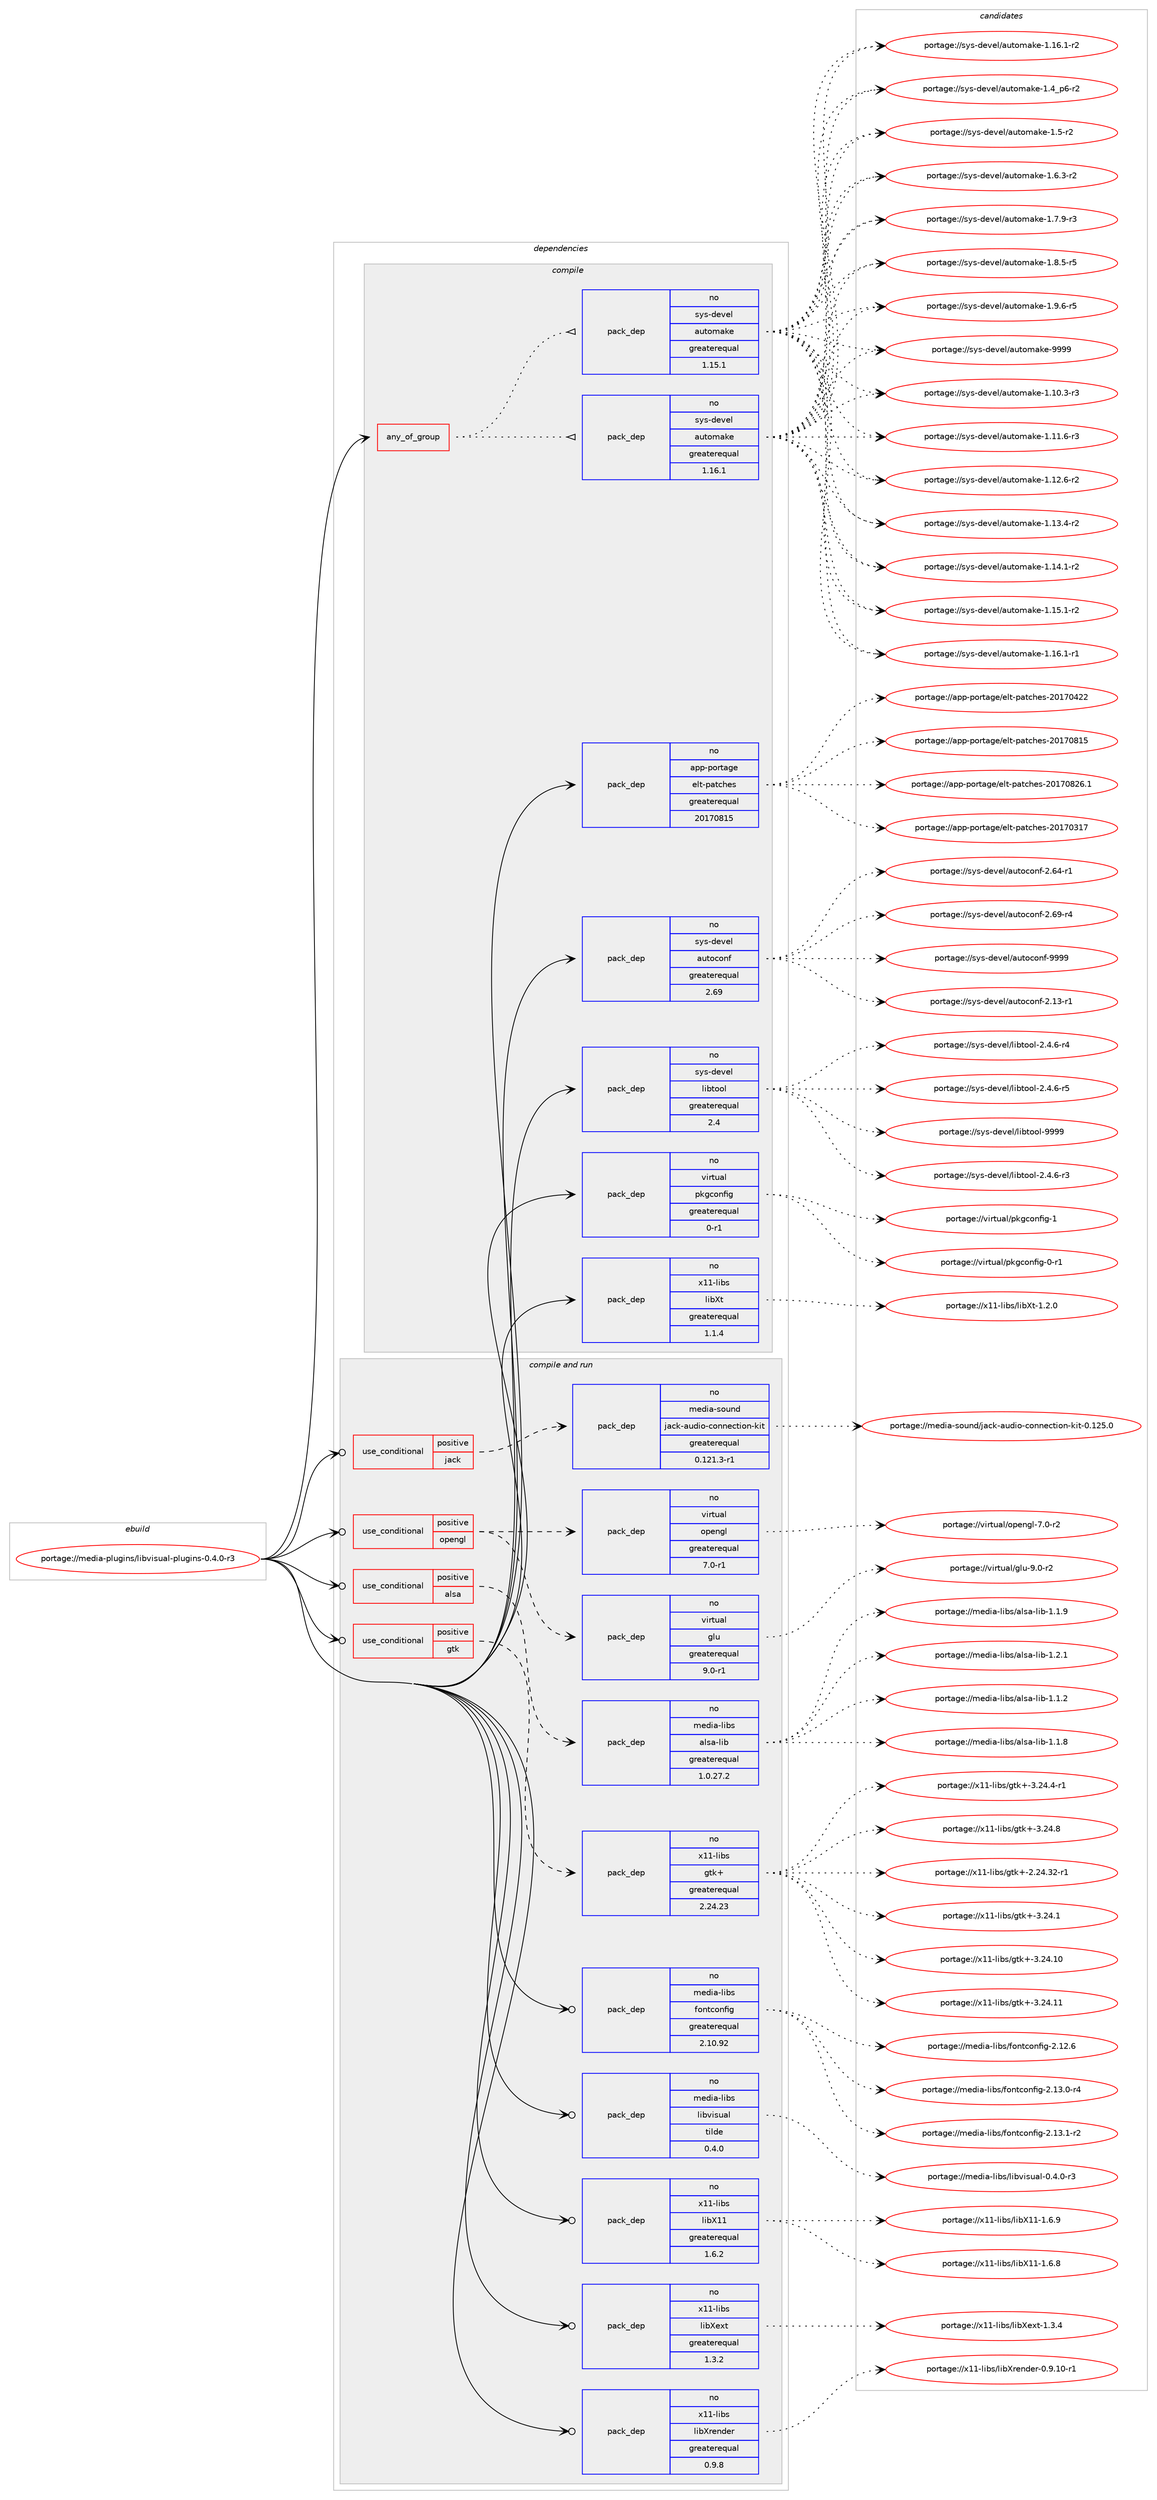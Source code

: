 digraph prolog {

# *************
# Graph options
# *************

newrank=true;
concentrate=true;
compound=true;
graph [rankdir=LR,fontname=Helvetica,fontsize=10,ranksep=1.5];#, ranksep=2.5, nodesep=0.2];
edge  [arrowhead=vee];
node  [fontname=Helvetica,fontsize=10];

# **********
# The ebuild
# **********

subgraph cluster_leftcol {
color=gray;
rank=same;
label=<<i>ebuild</i>>;
id [label="portage://media-plugins/libvisual-plugins-0.4.0-r3", color=red, width=4, href="../media-plugins/libvisual-plugins-0.4.0-r3.svg"];
}

# ****************
# The dependencies
# ****************

subgraph cluster_midcol {
color=gray;
label=<<i>dependencies</i>>;
subgraph cluster_compile {
fillcolor="#eeeeee";
style=filled;
label=<<i>compile</i>>;
subgraph any5237 {
dependency327768 [label=<<TABLE BORDER="0" CELLBORDER="1" CELLSPACING="0" CELLPADDING="4"><TR><TD CELLPADDING="10">any_of_group</TD></TR></TABLE>>, shape=none, color=red];subgraph pack240757 {
dependency327769 [label=<<TABLE BORDER="0" CELLBORDER="1" CELLSPACING="0" CELLPADDING="4" WIDTH="220"><TR><TD ROWSPAN="6" CELLPADDING="30">pack_dep</TD></TR><TR><TD WIDTH="110">no</TD></TR><TR><TD>sys-devel</TD></TR><TR><TD>automake</TD></TR><TR><TD>greaterequal</TD></TR><TR><TD>1.16.1</TD></TR></TABLE>>, shape=none, color=blue];
}
dependency327768:e -> dependency327769:w [weight=20,style="dotted",arrowhead="oinv"];
subgraph pack240758 {
dependency327770 [label=<<TABLE BORDER="0" CELLBORDER="1" CELLSPACING="0" CELLPADDING="4" WIDTH="220"><TR><TD ROWSPAN="6" CELLPADDING="30">pack_dep</TD></TR><TR><TD WIDTH="110">no</TD></TR><TR><TD>sys-devel</TD></TR><TR><TD>automake</TD></TR><TR><TD>greaterequal</TD></TR><TR><TD>1.15.1</TD></TR></TABLE>>, shape=none, color=blue];
}
dependency327768:e -> dependency327770:w [weight=20,style="dotted",arrowhead="oinv"];
}
id:e -> dependency327768:w [weight=20,style="solid",arrowhead="vee"];
subgraph pack240759 {
dependency327771 [label=<<TABLE BORDER="0" CELLBORDER="1" CELLSPACING="0" CELLPADDING="4" WIDTH="220"><TR><TD ROWSPAN="6" CELLPADDING="30">pack_dep</TD></TR><TR><TD WIDTH="110">no</TD></TR><TR><TD>app-portage</TD></TR><TR><TD>elt-patches</TD></TR><TR><TD>greaterequal</TD></TR><TR><TD>20170815</TD></TR></TABLE>>, shape=none, color=blue];
}
id:e -> dependency327771:w [weight=20,style="solid",arrowhead="vee"];
subgraph pack240760 {
dependency327772 [label=<<TABLE BORDER="0" CELLBORDER="1" CELLSPACING="0" CELLPADDING="4" WIDTH="220"><TR><TD ROWSPAN="6" CELLPADDING="30">pack_dep</TD></TR><TR><TD WIDTH="110">no</TD></TR><TR><TD>sys-devel</TD></TR><TR><TD>autoconf</TD></TR><TR><TD>greaterequal</TD></TR><TR><TD>2.69</TD></TR></TABLE>>, shape=none, color=blue];
}
id:e -> dependency327772:w [weight=20,style="solid",arrowhead="vee"];
subgraph pack240761 {
dependency327773 [label=<<TABLE BORDER="0" CELLBORDER="1" CELLSPACING="0" CELLPADDING="4" WIDTH="220"><TR><TD ROWSPAN="6" CELLPADDING="30">pack_dep</TD></TR><TR><TD WIDTH="110">no</TD></TR><TR><TD>sys-devel</TD></TR><TR><TD>libtool</TD></TR><TR><TD>greaterequal</TD></TR><TR><TD>2.4</TD></TR></TABLE>>, shape=none, color=blue];
}
id:e -> dependency327773:w [weight=20,style="solid",arrowhead="vee"];
subgraph pack240762 {
dependency327774 [label=<<TABLE BORDER="0" CELLBORDER="1" CELLSPACING="0" CELLPADDING="4" WIDTH="220"><TR><TD ROWSPAN="6" CELLPADDING="30">pack_dep</TD></TR><TR><TD WIDTH="110">no</TD></TR><TR><TD>virtual</TD></TR><TR><TD>pkgconfig</TD></TR><TR><TD>greaterequal</TD></TR><TR><TD>0-r1</TD></TR></TABLE>>, shape=none, color=blue];
}
id:e -> dependency327774:w [weight=20,style="solid",arrowhead="vee"];
subgraph pack240763 {
dependency327775 [label=<<TABLE BORDER="0" CELLBORDER="1" CELLSPACING="0" CELLPADDING="4" WIDTH="220"><TR><TD ROWSPAN="6" CELLPADDING="30">pack_dep</TD></TR><TR><TD WIDTH="110">no</TD></TR><TR><TD>x11-libs</TD></TR><TR><TD>libXt</TD></TR><TR><TD>greaterequal</TD></TR><TR><TD>1.1.4</TD></TR></TABLE>>, shape=none, color=blue];
}
id:e -> dependency327775:w [weight=20,style="solid",arrowhead="vee"];
}
subgraph cluster_compileandrun {
fillcolor="#eeeeee";
style=filled;
label=<<i>compile and run</i>>;
subgraph cond81636 {
dependency327776 [label=<<TABLE BORDER="0" CELLBORDER="1" CELLSPACING="0" CELLPADDING="4"><TR><TD ROWSPAN="3" CELLPADDING="10">use_conditional</TD></TR><TR><TD>positive</TD></TR><TR><TD>alsa</TD></TR></TABLE>>, shape=none, color=red];
subgraph pack240764 {
dependency327777 [label=<<TABLE BORDER="0" CELLBORDER="1" CELLSPACING="0" CELLPADDING="4" WIDTH="220"><TR><TD ROWSPAN="6" CELLPADDING="30">pack_dep</TD></TR><TR><TD WIDTH="110">no</TD></TR><TR><TD>media-libs</TD></TR><TR><TD>alsa-lib</TD></TR><TR><TD>greaterequal</TD></TR><TR><TD>1.0.27.2</TD></TR></TABLE>>, shape=none, color=blue];
}
dependency327776:e -> dependency327777:w [weight=20,style="dashed",arrowhead="vee"];
}
id:e -> dependency327776:w [weight=20,style="solid",arrowhead="odotvee"];
subgraph cond81637 {
dependency327778 [label=<<TABLE BORDER="0" CELLBORDER="1" CELLSPACING="0" CELLPADDING="4"><TR><TD ROWSPAN="3" CELLPADDING="10">use_conditional</TD></TR><TR><TD>positive</TD></TR><TR><TD>gtk</TD></TR></TABLE>>, shape=none, color=red];
subgraph pack240765 {
dependency327779 [label=<<TABLE BORDER="0" CELLBORDER="1" CELLSPACING="0" CELLPADDING="4" WIDTH="220"><TR><TD ROWSPAN="6" CELLPADDING="30">pack_dep</TD></TR><TR><TD WIDTH="110">no</TD></TR><TR><TD>x11-libs</TD></TR><TR><TD>gtk+</TD></TR><TR><TD>greaterequal</TD></TR><TR><TD>2.24.23</TD></TR></TABLE>>, shape=none, color=blue];
}
dependency327778:e -> dependency327779:w [weight=20,style="dashed",arrowhead="vee"];
}
id:e -> dependency327778:w [weight=20,style="solid",arrowhead="odotvee"];
subgraph cond81638 {
dependency327780 [label=<<TABLE BORDER="0" CELLBORDER="1" CELLSPACING="0" CELLPADDING="4"><TR><TD ROWSPAN="3" CELLPADDING="10">use_conditional</TD></TR><TR><TD>positive</TD></TR><TR><TD>jack</TD></TR></TABLE>>, shape=none, color=red];
subgraph pack240766 {
dependency327781 [label=<<TABLE BORDER="0" CELLBORDER="1" CELLSPACING="0" CELLPADDING="4" WIDTH="220"><TR><TD ROWSPAN="6" CELLPADDING="30">pack_dep</TD></TR><TR><TD WIDTH="110">no</TD></TR><TR><TD>media-sound</TD></TR><TR><TD>jack-audio-connection-kit</TD></TR><TR><TD>greaterequal</TD></TR><TR><TD>0.121.3-r1</TD></TR></TABLE>>, shape=none, color=blue];
}
dependency327780:e -> dependency327781:w [weight=20,style="dashed",arrowhead="vee"];
}
id:e -> dependency327780:w [weight=20,style="solid",arrowhead="odotvee"];
subgraph cond81639 {
dependency327782 [label=<<TABLE BORDER="0" CELLBORDER="1" CELLSPACING="0" CELLPADDING="4"><TR><TD ROWSPAN="3" CELLPADDING="10">use_conditional</TD></TR><TR><TD>positive</TD></TR><TR><TD>opengl</TD></TR></TABLE>>, shape=none, color=red];
subgraph pack240767 {
dependency327783 [label=<<TABLE BORDER="0" CELLBORDER="1" CELLSPACING="0" CELLPADDING="4" WIDTH="220"><TR><TD ROWSPAN="6" CELLPADDING="30">pack_dep</TD></TR><TR><TD WIDTH="110">no</TD></TR><TR><TD>virtual</TD></TR><TR><TD>glu</TD></TR><TR><TD>greaterequal</TD></TR><TR><TD>9.0-r1</TD></TR></TABLE>>, shape=none, color=blue];
}
dependency327782:e -> dependency327783:w [weight=20,style="dashed",arrowhead="vee"];
subgraph pack240768 {
dependency327784 [label=<<TABLE BORDER="0" CELLBORDER="1" CELLSPACING="0" CELLPADDING="4" WIDTH="220"><TR><TD ROWSPAN="6" CELLPADDING="30">pack_dep</TD></TR><TR><TD WIDTH="110">no</TD></TR><TR><TD>virtual</TD></TR><TR><TD>opengl</TD></TR><TR><TD>greaterequal</TD></TR><TR><TD>7.0-r1</TD></TR></TABLE>>, shape=none, color=blue];
}
dependency327782:e -> dependency327784:w [weight=20,style="dashed",arrowhead="vee"];
}
id:e -> dependency327782:w [weight=20,style="solid",arrowhead="odotvee"];
subgraph pack240769 {
dependency327785 [label=<<TABLE BORDER="0" CELLBORDER="1" CELLSPACING="0" CELLPADDING="4" WIDTH="220"><TR><TD ROWSPAN="6" CELLPADDING="30">pack_dep</TD></TR><TR><TD WIDTH="110">no</TD></TR><TR><TD>media-libs</TD></TR><TR><TD>fontconfig</TD></TR><TR><TD>greaterequal</TD></TR><TR><TD>2.10.92</TD></TR></TABLE>>, shape=none, color=blue];
}
id:e -> dependency327785:w [weight=20,style="solid",arrowhead="odotvee"];
subgraph pack240770 {
dependency327786 [label=<<TABLE BORDER="0" CELLBORDER="1" CELLSPACING="0" CELLPADDING="4" WIDTH="220"><TR><TD ROWSPAN="6" CELLPADDING="30">pack_dep</TD></TR><TR><TD WIDTH="110">no</TD></TR><TR><TD>media-libs</TD></TR><TR><TD>libvisual</TD></TR><TR><TD>tilde</TD></TR><TR><TD>0.4.0</TD></TR></TABLE>>, shape=none, color=blue];
}
id:e -> dependency327786:w [weight=20,style="solid",arrowhead="odotvee"];
subgraph pack240771 {
dependency327787 [label=<<TABLE BORDER="0" CELLBORDER="1" CELLSPACING="0" CELLPADDING="4" WIDTH="220"><TR><TD ROWSPAN="6" CELLPADDING="30">pack_dep</TD></TR><TR><TD WIDTH="110">no</TD></TR><TR><TD>x11-libs</TD></TR><TR><TD>libX11</TD></TR><TR><TD>greaterequal</TD></TR><TR><TD>1.6.2</TD></TR></TABLE>>, shape=none, color=blue];
}
id:e -> dependency327787:w [weight=20,style="solid",arrowhead="odotvee"];
subgraph pack240772 {
dependency327788 [label=<<TABLE BORDER="0" CELLBORDER="1" CELLSPACING="0" CELLPADDING="4" WIDTH="220"><TR><TD ROWSPAN="6" CELLPADDING="30">pack_dep</TD></TR><TR><TD WIDTH="110">no</TD></TR><TR><TD>x11-libs</TD></TR><TR><TD>libXext</TD></TR><TR><TD>greaterequal</TD></TR><TR><TD>1.3.2</TD></TR></TABLE>>, shape=none, color=blue];
}
id:e -> dependency327788:w [weight=20,style="solid",arrowhead="odotvee"];
subgraph pack240773 {
dependency327789 [label=<<TABLE BORDER="0" CELLBORDER="1" CELLSPACING="0" CELLPADDING="4" WIDTH="220"><TR><TD ROWSPAN="6" CELLPADDING="30">pack_dep</TD></TR><TR><TD WIDTH="110">no</TD></TR><TR><TD>x11-libs</TD></TR><TR><TD>libXrender</TD></TR><TR><TD>greaterequal</TD></TR><TR><TD>0.9.8</TD></TR></TABLE>>, shape=none, color=blue];
}
id:e -> dependency327789:w [weight=20,style="solid",arrowhead="odotvee"];
}
subgraph cluster_run {
fillcolor="#eeeeee";
style=filled;
label=<<i>run</i>>;
}
}

# **************
# The candidates
# **************

subgraph cluster_choices {
rank=same;
color=gray;
label=<<i>candidates</i>>;

subgraph choice240757 {
color=black;
nodesep=1;
choiceportage11512111545100101118101108479711711611110997107101454946494846514511451 [label="portage://sys-devel/automake-1.10.3-r3", color=red, width=4,href="../sys-devel/automake-1.10.3-r3.svg"];
choiceportage11512111545100101118101108479711711611110997107101454946494946544511451 [label="portage://sys-devel/automake-1.11.6-r3", color=red, width=4,href="../sys-devel/automake-1.11.6-r3.svg"];
choiceportage11512111545100101118101108479711711611110997107101454946495046544511450 [label="portage://sys-devel/automake-1.12.6-r2", color=red, width=4,href="../sys-devel/automake-1.12.6-r2.svg"];
choiceportage11512111545100101118101108479711711611110997107101454946495146524511450 [label="portage://sys-devel/automake-1.13.4-r2", color=red, width=4,href="../sys-devel/automake-1.13.4-r2.svg"];
choiceportage11512111545100101118101108479711711611110997107101454946495246494511450 [label="portage://sys-devel/automake-1.14.1-r2", color=red, width=4,href="../sys-devel/automake-1.14.1-r2.svg"];
choiceportage11512111545100101118101108479711711611110997107101454946495346494511450 [label="portage://sys-devel/automake-1.15.1-r2", color=red, width=4,href="../sys-devel/automake-1.15.1-r2.svg"];
choiceportage11512111545100101118101108479711711611110997107101454946495446494511449 [label="portage://sys-devel/automake-1.16.1-r1", color=red, width=4,href="../sys-devel/automake-1.16.1-r1.svg"];
choiceportage11512111545100101118101108479711711611110997107101454946495446494511450 [label="portage://sys-devel/automake-1.16.1-r2", color=red, width=4,href="../sys-devel/automake-1.16.1-r2.svg"];
choiceportage115121115451001011181011084797117116111109971071014549465295112544511450 [label="portage://sys-devel/automake-1.4_p6-r2", color=red, width=4,href="../sys-devel/automake-1.4_p6-r2.svg"];
choiceportage11512111545100101118101108479711711611110997107101454946534511450 [label="portage://sys-devel/automake-1.5-r2", color=red, width=4,href="../sys-devel/automake-1.5-r2.svg"];
choiceportage115121115451001011181011084797117116111109971071014549465446514511450 [label="portage://sys-devel/automake-1.6.3-r2", color=red, width=4,href="../sys-devel/automake-1.6.3-r2.svg"];
choiceportage115121115451001011181011084797117116111109971071014549465546574511451 [label="portage://sys-devel/automake-1.7.9-r3", color=red, width=4,href="../sys-devel/automake-1.7.9-r3.svg"];
choiceportage115121115451001011181011084797117116111109971071014549465646534511453 [label="portage://sys-devel/automake-1.8.5-r5", color=red, width=4,href="../sys-devel/automake-1.8.5-r5.svg"];
choiceportage115121115451001011181011084797117116111109971071014549465746544511453 [label="portage://sys-devel/automake-1.9.6-r5", color=red, width=4,href="../sys-devel/automake-1.9.6-r5.svg"];
choiceportage115121115451001011181011084797117116111109971071014557575757 [label="portage://sys-devel/automake-9999", color=red, width=4,href="../sys-devel/automake-9999.svg"];
dependency327769:e -> choiceportage11512111545100101118101108479711711611110997107101454946494846514511451:w [style=dotted,weight="100"];
dependency327769:e -> choiceportage11512111545100101118101108479711711611110997107101454946494946544511451:w [style=dotted,weight="100"];
dependency327769:e -> choiceportage11512111545100101118101108479711711611110997107101454946495046544511450:w [style=dotted,weight="100"];
dependency327769:e -> choiceportage11512111545100101118101108479711711611110997107101454946495146524511450:w [style=dotted,weight="100"];
dependency327769:e -> choiceportage11512111545100101118101108479711711611110997107101454946495246494511450:w [style=dotted,weight="100"];
dependency327769:e -> choiceportage11512111545100101118101108479711711611110997107101454946495346494511450:w [style=dotted,weight="100"];
dependency327769:e -> choiceportage11512111545100101118101108479711711611110997107101454946495446494511449:w [style=dotted,weight="100"];
dependency327769:e -> choiceportage11512111545100101118101108479711711611110997107101454946495446494511450:w [style=dotted,weight="100"];
dependency327769:e -> choiceportage115121115451001011181011084797117116111109971071014549465295112544511450:w [style=dotted,weight="100"];
dependency327769:e -> choiceportage11512111545100101118101108479711711611110997107101454946534511450:w [style=dotted,weight="100"];
dependency327769:e -> choiceportage115121115451001011181011084797117116111109971071014549465446514511450:w [style=dotted,weight="100"];
dependency327769:e -> choiceportage115121115451001011181011084797117116111109971071014549465546574511451:w [style=dotted,weight="100"];
dependency327769:e -> choiceportage115121115451001011181011084797117116111109971071014549465646534511453:w [style=dotted,weight="100"];
dependency327769:e -> choiceportage115121115451001011181011084797117116111109971071014549465746544511453:w [style=dotted,weight="100"];
dependency327769:e -> choiceportage115121115451001011181011084797117116111109971071014557575757:w [style=dotted,weight="100"];
}
subgraph choice240758 {
color=black;
nodesep=1;
choiceportage11512111545100101118101108479711711611110997107101454946494846514511451 [label="portage://sys-devel/automake-1.10.3-r3", color=red, width=4,href="../sys-devel/automake-1.10.3-r3.svg"];
choiceportage11512111545100101118101108479711711611110997107101454946494946544511451 [label="portage://sys-devel/automake-1.11.6-r3", color=red, width=4,href="../sys-devel/automake-1.11.6-r3.svg"];
choiceportage11512111545100101118101108479711711611110997107101454946495046544511450 [label="portage://sys-devel/automake-1.12.6-r2", color=red, width=4,href="../sys-devel/automake-1.12.6-r2.svg"];
choiceportage11512111545100101118101108479711711611110997107101454946495146524511450 [label="portage://sys-devel/automake-1.13.4-r2", color=red, width=4,href="../sys-devel/automake-1.13.4-r2.svg"];
choiceportage11512111545100101118101108479711711611110997107101454946495246494511450 [label="portage://sys-devel/automake-1.14.1-r2", color=red, width=4,href="../sys-devel/automake-1.14.1-r2.svg"];
choiceportage11512111545100101118101108479711711611110997107101454946495346494511450 [label="portage://sys-devel/automake-1.15.1-r2", color=red, width=4,href="../sys-devel/automake-1.15.1-r2.svg"];
choiceportage11512111545100101118101108479711711611110997107101454946495446494511449 [label="portage://sys-devel/automake-1.16.1-r1", color=red, width=4,href="../sys-devel/automake-1.16.1-r1.svg"];
choiceportage11512111545100101118101108479711711611110997107101454946495446494511450 [label="portage://sys-devel/automake-1.16.1-r2", color=red, width=4,href="../sys-devel/automake-1.16.1-r2.svg"];
choiceportage115121115451001011181011084797117116111109971071014549465295112544511450 [label="portage://sys-devel/automake-1.4_p6-r2", color=red, width=4,href="../sys-devel/automake-1.4_p6-r2.svg"];
choiceportage11512111545100101118101108479711711611110997107101454946534511450 [label="portage://sys-devel/automake-1.5-r2", color=red, width=4,href="../sys-devel/automake-1.5-r2.svg"];
choiceportage115121115451001011181011084797117116111109971071014549465446514511450 [label="portage://sys-devel/automake-1.6.3-r2", color=red, width=4,href="../sys-devel/automake-1.6.3-r2.svg"];
choiceportage115121115451001011181011084797117116111109971071014549465546574511451 [label="portage://sys-devel/automake-1.7.9-r3", color=red, width=4,href="../sys-devel/automake-1.7.9-r3.svg"];
choiceportage115121115451001011181011084797117116111109971071014549465646534511453 [label="portage://sys-devel/automake-1.8.5-r5", color=red, width=4,href="../sys-devel/automake-1.8.5-r5.svg"];
choiceportage115121115451001011181011084797117116111109971071014549465746544511453 [label="portage://sys-devel/automake-1.9.6-r5", color=red, width=4,href="../sys-devel/automake-1.9.6-r5.svg"];
choiceportage115121115451001011181011084797117116111109971071014557575757 [label="portage://sys-devel/automake-9999", color=red, width=4,href="../sys-devel/automake-9999.svg"];
dependency327770:e -> choiceportage11512111545100101118101108479711711611110997107101454946494846514511451:w [style=dotted,weight="100"];
dependency327770:e -> choiceportage11512111545100101118101108479711711611110997107101454946494946544511451:w [style=dotted,weight="100"];
dependency327770:e -> choiceportage11512111545100101118101108479711711611110997107101454946495046544511450:w [style=dotted,weight="100"];
dependency327770:e -> choiceportage11512111545100101118101108479711711611110997107101454946495146524511450:w [style=dotted,weight="100"];
dependency327770:e -> choiceportage11512111545100101118101108479711711611110997107101454946495246494511450:w [style=dotted,weight="100"];
dependency327770:e -> choiceportage11512111545100101118101108479711711611110997107101454946495346494511450:w [style=dotted,weight="100"];
dependency327770:e -> choiceportage11512111545100101118101108479711711611110997107101454946495446494511449:w [style=dotted,weight="100"];
dependency327770:e -> choiceportage11512111545100101118101108479711711611110997107101454946495446494511450:w [style=dotted,weight="100"];
dependency327770:e -> choiceportage115121115451001011181011084797117116111109971071014549465295112544511450:w [style=dotted,weight="100"];
dependency327770:e -> choiceportage11512111545100101118101108479711711611110997107101454946534511450:w [style=dotted,weight="100"];
dependency327770:e -> choiceportage115121115451001011181011084797117116111109971071014549465446514511450:w [style=dotted,weight="100"];
dependency327770:e -> choiceportage115121115451001011181011084797117116111109971071014549465546574511451:w [style=dotted,weight="100"];
dependency327770:e -> choiceportage115121115451001011181011084797117116111109971071014549465646534511453:w [style=dotted,weight="100"];
dependency327770:e -> choiceportage115121115451001011181011084797117116111109971071014549465746544511453:w [style=dotted,weight="100"];
dependency327770:e -> choiceportage115121115451001011181011084797117116111109971071014557575757:w [style=dotted,weight="100"];
}
subgraph choice240759 {
color=black;
nodesep=1;
choiceportage97112112451121111141169710310147101108116451129711699104101115455048495548514955 [label="portage://app-portage/elt-patches-20170317", color=red, width=4,href="../app-portage/elt-patches-20170317.svg"];
choiceportage97112112451121111141169710310147101108116451129711699104101115455048495548525050 [label="portage://app-portage/elt-patches-20170422", color=red, width=4,href="../app-portage/elt-patches-20170422.svg"];
choiceportage97112112451121111141169710310147101108116451129711699104101115455048495548564953 [label="portage://app-portage/elt-patches-20170815", color=red, width=4,href="../app-portage/elt-patches-20170815.svg"];
choiceportage971121124511211111411697103101471011081164511297116991041011154550484955485650544649 [label="portage://app-portage/elt-patches-20170826.1", color=red, width=4,href="../app-portage/elt-patches-20170826.1.svg"];
dependency327771:e -> choiceportage97112112451121111141169710310147101108116451129711699104101115455048495548514955:w [style=dotted,weight="100"];
dependency327771:e -> choiceportage97112112451121111141169710310147101108116451129711699104101115455048495548525050:w [style=dotted,weight="100"];
dependency327771:e -> choiceportage97112112451121111141169710310147101108116451129711699104101115455048495548564953:w [style=dotted,weight="100"];
dependency327771:e -> choiceportage971121124511211111411697103101471011081164511297116991041011154550484955485650544649:w [style=dotted,weight="100"];
}
subgraph choice240760 {
color=black;
nodesep=1;
choiceportage1151211154510010111810110847971171161119911111010245504649514511449 [label="portage://sys-devel/autoconf-2.13-r1", color=red, width=4,href="../sys-devel/autoconf-2.13-r1.svg"];
choiceportage1151211154510010111810110847971171161119911111010245504654524511449 [label="portage://sys-devel/autoconf-2.64-r1", color=red, width=4,href="../sys-devel/autoconf-2.64-r1.svg"];
choiceportage1151211154510010111810110847971171161119911111010245504654574511452 [label="portage://sys-devel/autoconf-2.69-r4", color=red, width=4,href="../sys-devel/autoconf-2.69-r4.svg"];
choiceportage115121115451001011181011084797117116111991111101024557575757 [label="portage://sys-devel/autoconf-9999", color=red, width=4,href="../sys-devel/autoconf-9999.svg"];
dependency327772:e -> choiceportage1151211154510010111810110847971171161119911111010245504649514511449:w [style=dotted,weight="100"];
dependency327772:e -> choiceportage1151211154510010111810110847971171161119911111010245504654524511449:w [style=dotted,weight="100"];
dependency327772:e -> choiceportage1151211154510010111810110847971171161119911111010245504654574511452:w [style=dotted,weight="100"];
dependency327772:e -> choiceportage115121115451001011181011084797117116111991111101024557575757:w [style=dotted,weight="100"];
}
subgraph choice240761 {
color=black;
nodesep=1;
choiceportage1151211154510010111810110847108105981161111111084550465246544511451 [label="portage://sys-devel/libtool-2.4.6-r3", color=red, width=4,href="../sys-devel/libtool-2.4.6-r3.svg"];
choiceportage1151211154510010111810110847108105981161111111084550465246544511452 [label="portage://sys-devel/libtool-2.4.6-r4", color=red, width=4,href="../sys-devel/libtool-2.4.6-r4.svg"];
choiceportage1151211154510010111810110847108105981161111111084550465246544511453 [label="portage://sys-devel/libtool-2.4.6-r5", color=red, width=4,href="../sys-devel/libtool-2.4.6-r5.svg"];
choiceportage1151211154510010111810110847108105981161111111084557575757 [label="portage://sys-devel/libtool-9999", color=red, width=4,href="../sys-devel/libtool-9999.svg"];
dependency327773:e -> choiceportage1151211154510010111810110847108105981161111111084550465246544511451:w [style=dotted,weight="100"];
dependency327773:e -> choiceportage1151211154510010111810110847108105981161111111084550465246544511452:w [style=dotted,weight="100"];
dependency327773:e -> choiceportage1151211154510010111810110847108105981161111111084550465246544511453:w [style=dotted,weight="100"];
dependency327773:e -> choiceportage1151211154510010111810110847108105981161111111084557575757:w [style=dotted,weight="100"];
}
subgraph choice240762 {
color=black;
nodesep=1;
choiceportage11810511411611797108471121071039911111010210510345484511449 [label="portage://virtual/pkgconfig-0-r1", color=red, width=4,href="../virtual/pkgconfig-0-r1.svg"];
choiceportage1181051141161179710847112107103991111101021051034549 [label="portage://virtual/pkgconfig-1", color=red, width=4,href="../virtual/pkgconfig-1.svg"];
dependency327774:e -> choiceportage11810511411611797108471121071039911111010210510345484511449:w [style=dotted,weight="100"];
dependency327774:e -> choiceportage1181051141161179710847112107103991111101021051034549:w [style=dotted,weight="100"];
}
subgraph choice240763 {
color=black;
nodesep=1;
choiceportage12049494510810598115471081059888116454946504648 [label="portage://x11-libs/libXt-1.2.0", color=red, width=4,href="../x11-libs/libXt-1.2.0.svg"];
dependency327775:e -> choiceportage12049494510810598115471081059888116454946504648:w [style=dotted,weight="100"];
}
subgraph choice240764 {
color=black;
nodesep=1;
choiceportage1091011001059745108105981154797108115974510810598454946494650 [label="portage://media-libs/alsa-lib-1.1.2", color=red, width=4,href="../media-libs/alsa-lib-1.1.2.svg"];
choiceportage1091011001059745108105981154797108115974510810598454946494656 [label="portage://media-libs/alsa-lib-1.1.8", color=red, width=4,href="../media-libs/alsa-lib-1.1.8.svg"];
choiceportage1091011001059745108105981154797108115974510810598454946494657 [label="portage://media-libs/alsa-lib-1.1.9", color=red, width=4,href="../media-libs/alsa-lib-1.1.9.svg"];
choiceportage1091011001059745108105981154797108115974510810598454946504649 [label="portage://media-libs/alsa-lib-1.2.1", color=red, width=4,href="../media-libs/alsa-lib-1.2.1.svg"];
dependency327777:e -> choiceportage1091011001059745108105981154797108115974510810598454946494650:w [style=dotted,weight="100"];
dependency327777:e -> choiceportage1091011001059745108105981154797108115974510810598454946494656:w [style=dotted,weight="100"];
dependency327777:e -> choiceportage1091011001059745108105981154797108115974510810598454946494657:w [style=dotted,weight="100"];
dependency327777:e -> choiceportage1091011001059745108105981154797108115974510810598454946504649:w [style=dotted,weight="100"];
}
subgraph choice240765 {
color=black;
nodesep=1;
choiceportage12049494510810598115471031161074345504650524651504511449 [label="portage://x11-libs/gtk+-2.24.32-r1", color=red, width=4,href="../x11-libs/gtk+-2.24.32-r1.svg"];
choiceportage12049494510810598115471031161074345514650524649 [label="portage://x11-libs/gtk+-3.24.1", color=red, width=4,href="../x11-libs/gtk+-3.24.1.svg"];
choiceportage1204949451081059811547103116107434551465052464948 [label="portage://x11-libs/gtk+-3.24.10", color=red, width=4,href="../x11-libs/gtk+-3.24.10.svg"];
choiceportage1204949451081059811547103116107434551465052464949 [label="portage://x11-libs/gtk+-3.24.11", color=red, width=4,href="../x11-libs/gtk+-3.24.11.svg"];
choiceportage120494945108105981154710311610743455146505246524511449 [label="portage://x11-libs/gtk+-3.24.4-r1", color=red, width=4,href="../x11-libs/gtk+-3.24.4-r1.svg"];
choiceportage12049494510810598115471031161074345514650524656 [label="portage://x11-libs/gtk+-3.24.8", color=red, width=4,href="../x11-libs/gtk+-3.24.8.svg"];
dependency327779:e -> choiceportage12049494510810598115471031161074345504650524651504511449:w [style=dotted,weight="100"];
dependency327779:e -> choiceportage12049494510810598115471031161074345514650524649:w [style=dotted,weight="100"];
dependency327779:e -> choiceportage1204949451081059811547103116107434551465052464948:w [style=dotted,weight="100"];
dependency327779:e -> choiceportage1204949451081059811547103116107434551465052464949:w [style=dotted,weight="100"];
dependency327779:e -> choiceportage120494945108105981154710311610743455146505246524511449:w [style=dotted,weight="100"];
dependency327779:e -> choiceportage12049494510810598115471031161074345514650524656:w [style=dotted,weight="100"];
}
subgraph choice240766 {
color=black;
nodesep=1;
choiceportage10910110010597451151111171101004710697991074597117100105111459911111011010199116105111110451071051164548464950534648 [label="portage://media-sound/jack-audio-connection-kit-0.125.0", color=red, width=4,href="../media-sound/jack-audio-connection-kit-0.125.0.svg"];
dependency327781:e -> choiceportage10910110010597451151111171101004710697991074597117100105111459911111011010199116105111110451071051164548464950534648:w [style=dotted,weight="100"];
}
subgraph choice240767 {
color=black;
nodesep=1;
choiceportage1181051141161179710847103108117455746484511450 [label="portage://virtual/glu-9.0-r2", color=red, width=4,href="../virtual/glu-9.0-r2.svg"];
dependency327783:e -> choiceportage1181051141161179710847103108117455746484511450:w [style=dotted,weight="100"];
}
subgraph choice240768 {
color=black;
nodesep=1;
choiceportage1181051141161179710847111112101110103108455546484511450 [label="portage://virtual/opengl-7.0-r2", color=red, width=4,href="../virtual/opengl-7.0-r2.svg"];
dependency327784:e -> choiceportage1181051141161179710847111112101110103108455546484511450:w [style=dotted,weight="100"];
}
subgraph choice240769 {
color=black;
nodesep=1;
choiceportage109101100105974510810598115471021111101169911111010210510345504649504654 [label="portage://media-libs/fontconfig-2.12.6", color=red, width=4,href="../media-libs/fontconfig-2.12.6.svg"];
choiceportage1091011001059745108105981154710211111011699111110102105103455046495146484511452 [label="portage://media-libs/fontconfig-2.13.0-r4", color=red, width=4,href="../media-libs/fontconfig-2.13.0-r4.svg"];
choiceportage1091011001059745108105981154710211111011699111110102105103455046495146494511450 [label="portage://media-libs/fontconfig-2.13.1-r2", color=red, width=4,href="../media-libs/fontconfig-2.13.1-r2.svg"];
dependency327785:e -> choiceportage109101100105974510810598115471021111101169911111010210510345504649504654:w [style=dotted,weight="100"];
dependency327785:e -> choiceportage1091011001059745108105981154710211111011699111110102105103455046495146484511452:w [style=dotted,weight="100"];
dependency327785:e -> choiceportage1091011001059745108105981154710211111011699111110102105103455046495146494511450:w [style=dotted,weight="100"];
}
subgraph choice240770 {
color=black;
nodesep=1;
choiceportage1091011001059745108105981154710810598118105115117971084548465246484511451 [label="portage://media-libs/libvisual-0.4.0-r3", color=red, width=4,href="../media-libs/libvisual-0.4.0-r3.svg"];
dependency327786:e -> choiceportage1091011001059745108105981154710810598118105115117971084548465246484511451:w [style=dotted,weight="100"];
}
subgraph choice240771 {
color=black;
nodesep=1;
choiceportage120494945108105981154710810598884949454946544656 [label="portage://x11-libs/libX11-1.6.8", color=red, width=4,href="../x11-libs/libX11-1.6.8.svg"];
choiceportage120494945108105981154710810598884949454946544657 [label="portage://x11-libs/libX11-1.6.9", color=red, width=4,href="../x11-libs/libX11-1.6.9.svg"];
dependency327787:e -> choiceportage120494945108105981154710810598884949454946544656:w [style=dotted,weight="100"];
dependency327787:e -> choiceportage120494945108105981154710810598884949454946544657:w [style=dotted,weight="100"];
}
subgraph choice240772 {
color=black;
nodesep=1;
choiceportage12049494510810598115471081059888101120116454946514652 [label="portage://x11-libs/libXext-1.3.4", color=red, width=4,href="../x11-libs/libXext-1.3.4.svg"];
dependency327788:e -> choiceportage12049494510810598115471081059888101120116454946514652:w [style=dotted,weight="100"];
}
subgraph choice240773 {
color=black;
nodesep=1;
choiceportage12049494510810598115471081059888114101110100101114454846574649484511449 [label="portage://x11-libs/libXrender-0.9.10-r1", color=red, width=4,href="../x11-libs/libXrender-0.9.10-r1.svg"];
dependency327789:e -> choiceportage12049494510810598115471081059888114101110100101114454846574649484511449:w [style=dotted,weight="100"];
}
}

}
